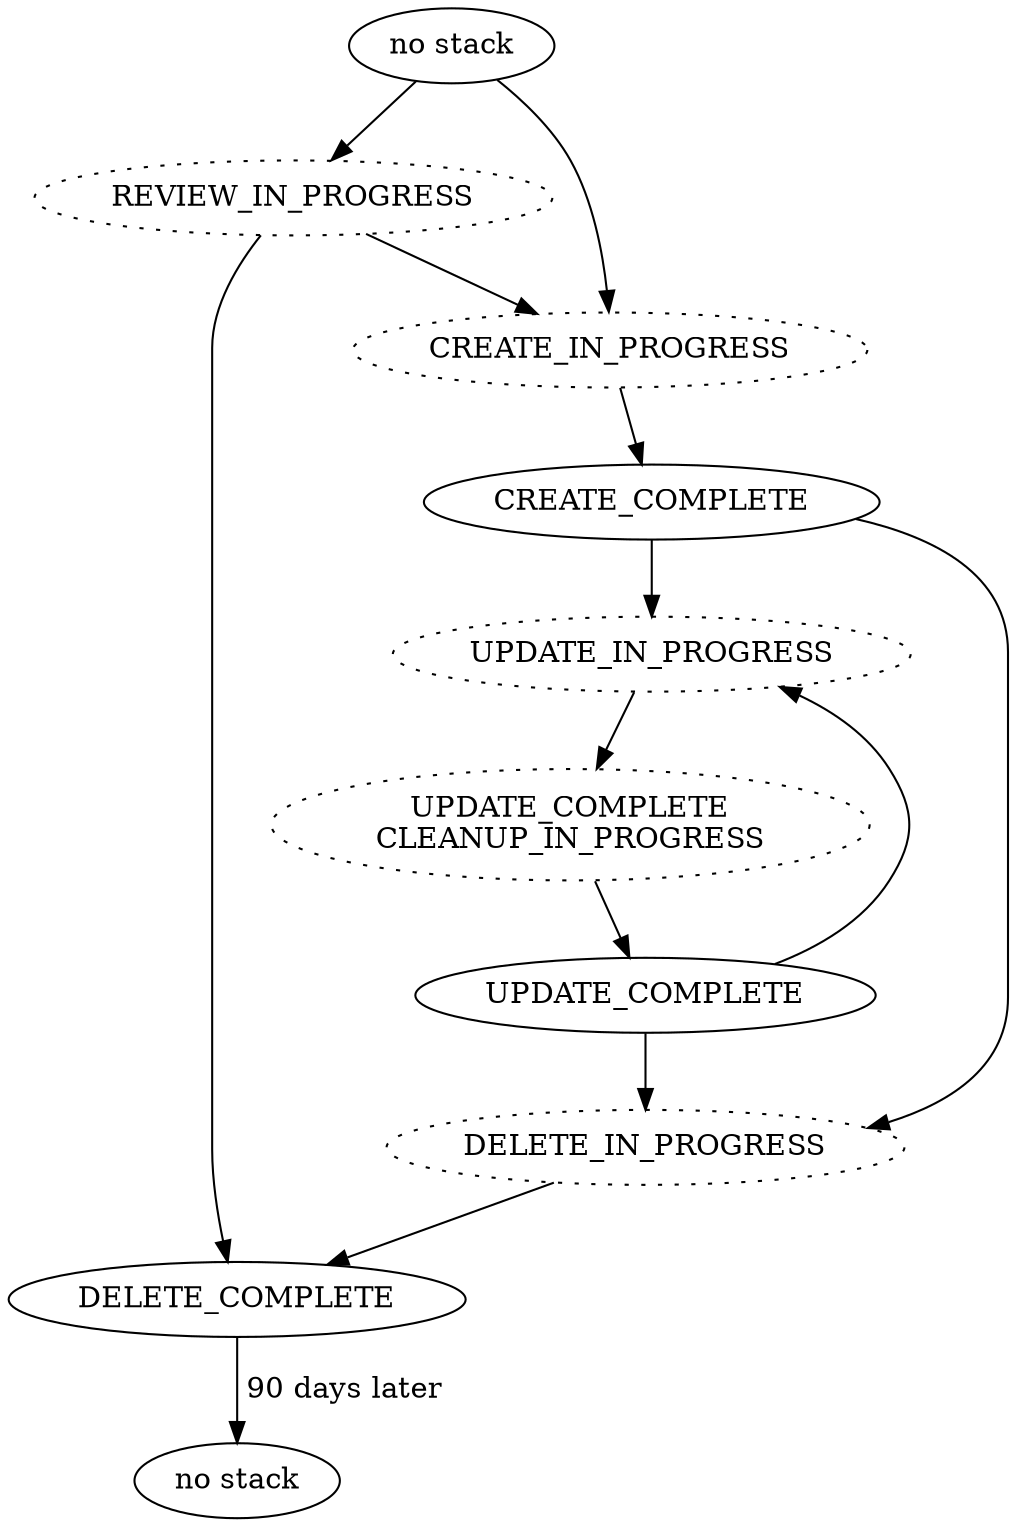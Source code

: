 digraph happy {

  before_existence [ label="no stack" ]
  after_existence [ label="no stack" ]

  REVIEW_IN_PROGRESS [ style=dotted ]
  CREATE_COMPLETE
  CREATE_IN_PROGRESS [ style=dotted ]
  DELETE_COMPLETE
  DELETE_IN_PROGRESS [ style=dotted ]
  UPDATE_COMPLETE
  UPDATE_COMPLETE_CLEANUP_IN_PROGRESS [ style=dotted label="UPDATE_COMPLETE\nCLEANUP_IN_PROGRESS" ]
  UPDATE_IN_PROGRESS [ style=dotted ]

  before_existence -> CREATE_IN_PROGRESS
  before_existence -> REVIEW_IN_PROGRESS -> CREATE_IN_PROGRESS
  CREATE_IN_PROGRESS -> CREATE_COMPLETE

  REVIEW_IN_PROGRESS -> DELETE_COMPLETE // never fully created

  CREATE_COMPLETE -> UPDATE_IN_PROGRESS -> UPDATE_COMPLETE_CLEANUP_IN_PROGRESS -> UPDATE_COMPLETE
  UPDATE_COMPLETE -> UPDATE_IN_PROGRESS

  UPDATE_COMPLETE -> DELETE_IN_PROGRESS

  CREATE_COMPLETE -> DELETE_IN_PROGRESS
  DELETE_IN_PROGRESS -> DELETE_COMPLETE
  DELETE_COMPLETE -> after_existence [ label=" 90 days later" ]

}
// # vi: set sw=2 et ai :
